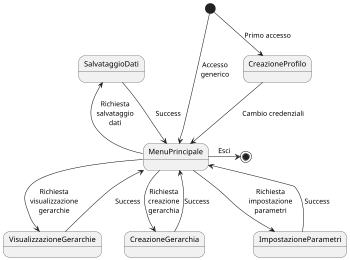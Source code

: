 @startuml

scale 350 width
[*] --> CreazioneProfilo : Primo accesso
CreazioneProfilo --> MenuPrincipale: Cambio credenziali
[*] --> MenuPrincipale: Accesso\ngenerico
MenuPrincipale -left-> SalvataggioDati: Richiesta\nsalvataggio\ndati
MenuPrincipale --> VisualizzazioneGerarchie: Richiesta\nvisualizzazione\ngerarchie
SalvataggioDati --> MenuPrincipale: Success
VisualizzazioneGerarchie -right-> MenuPrincipale: Success
MenuPrincipale --> CreazioneGerarchia: Richiesta\ncreazione\ngerarchia
CreazioneGerarchia --> MenuPrincipale: Success
MenuPrincipale --> ImpostazioneParametri: Richiesta\nimpostazione\nparametri
ImpostazioneParametri --> MenuPrincipale: Success

MenuPrincipale -right-> [*]: Esci

@enduml